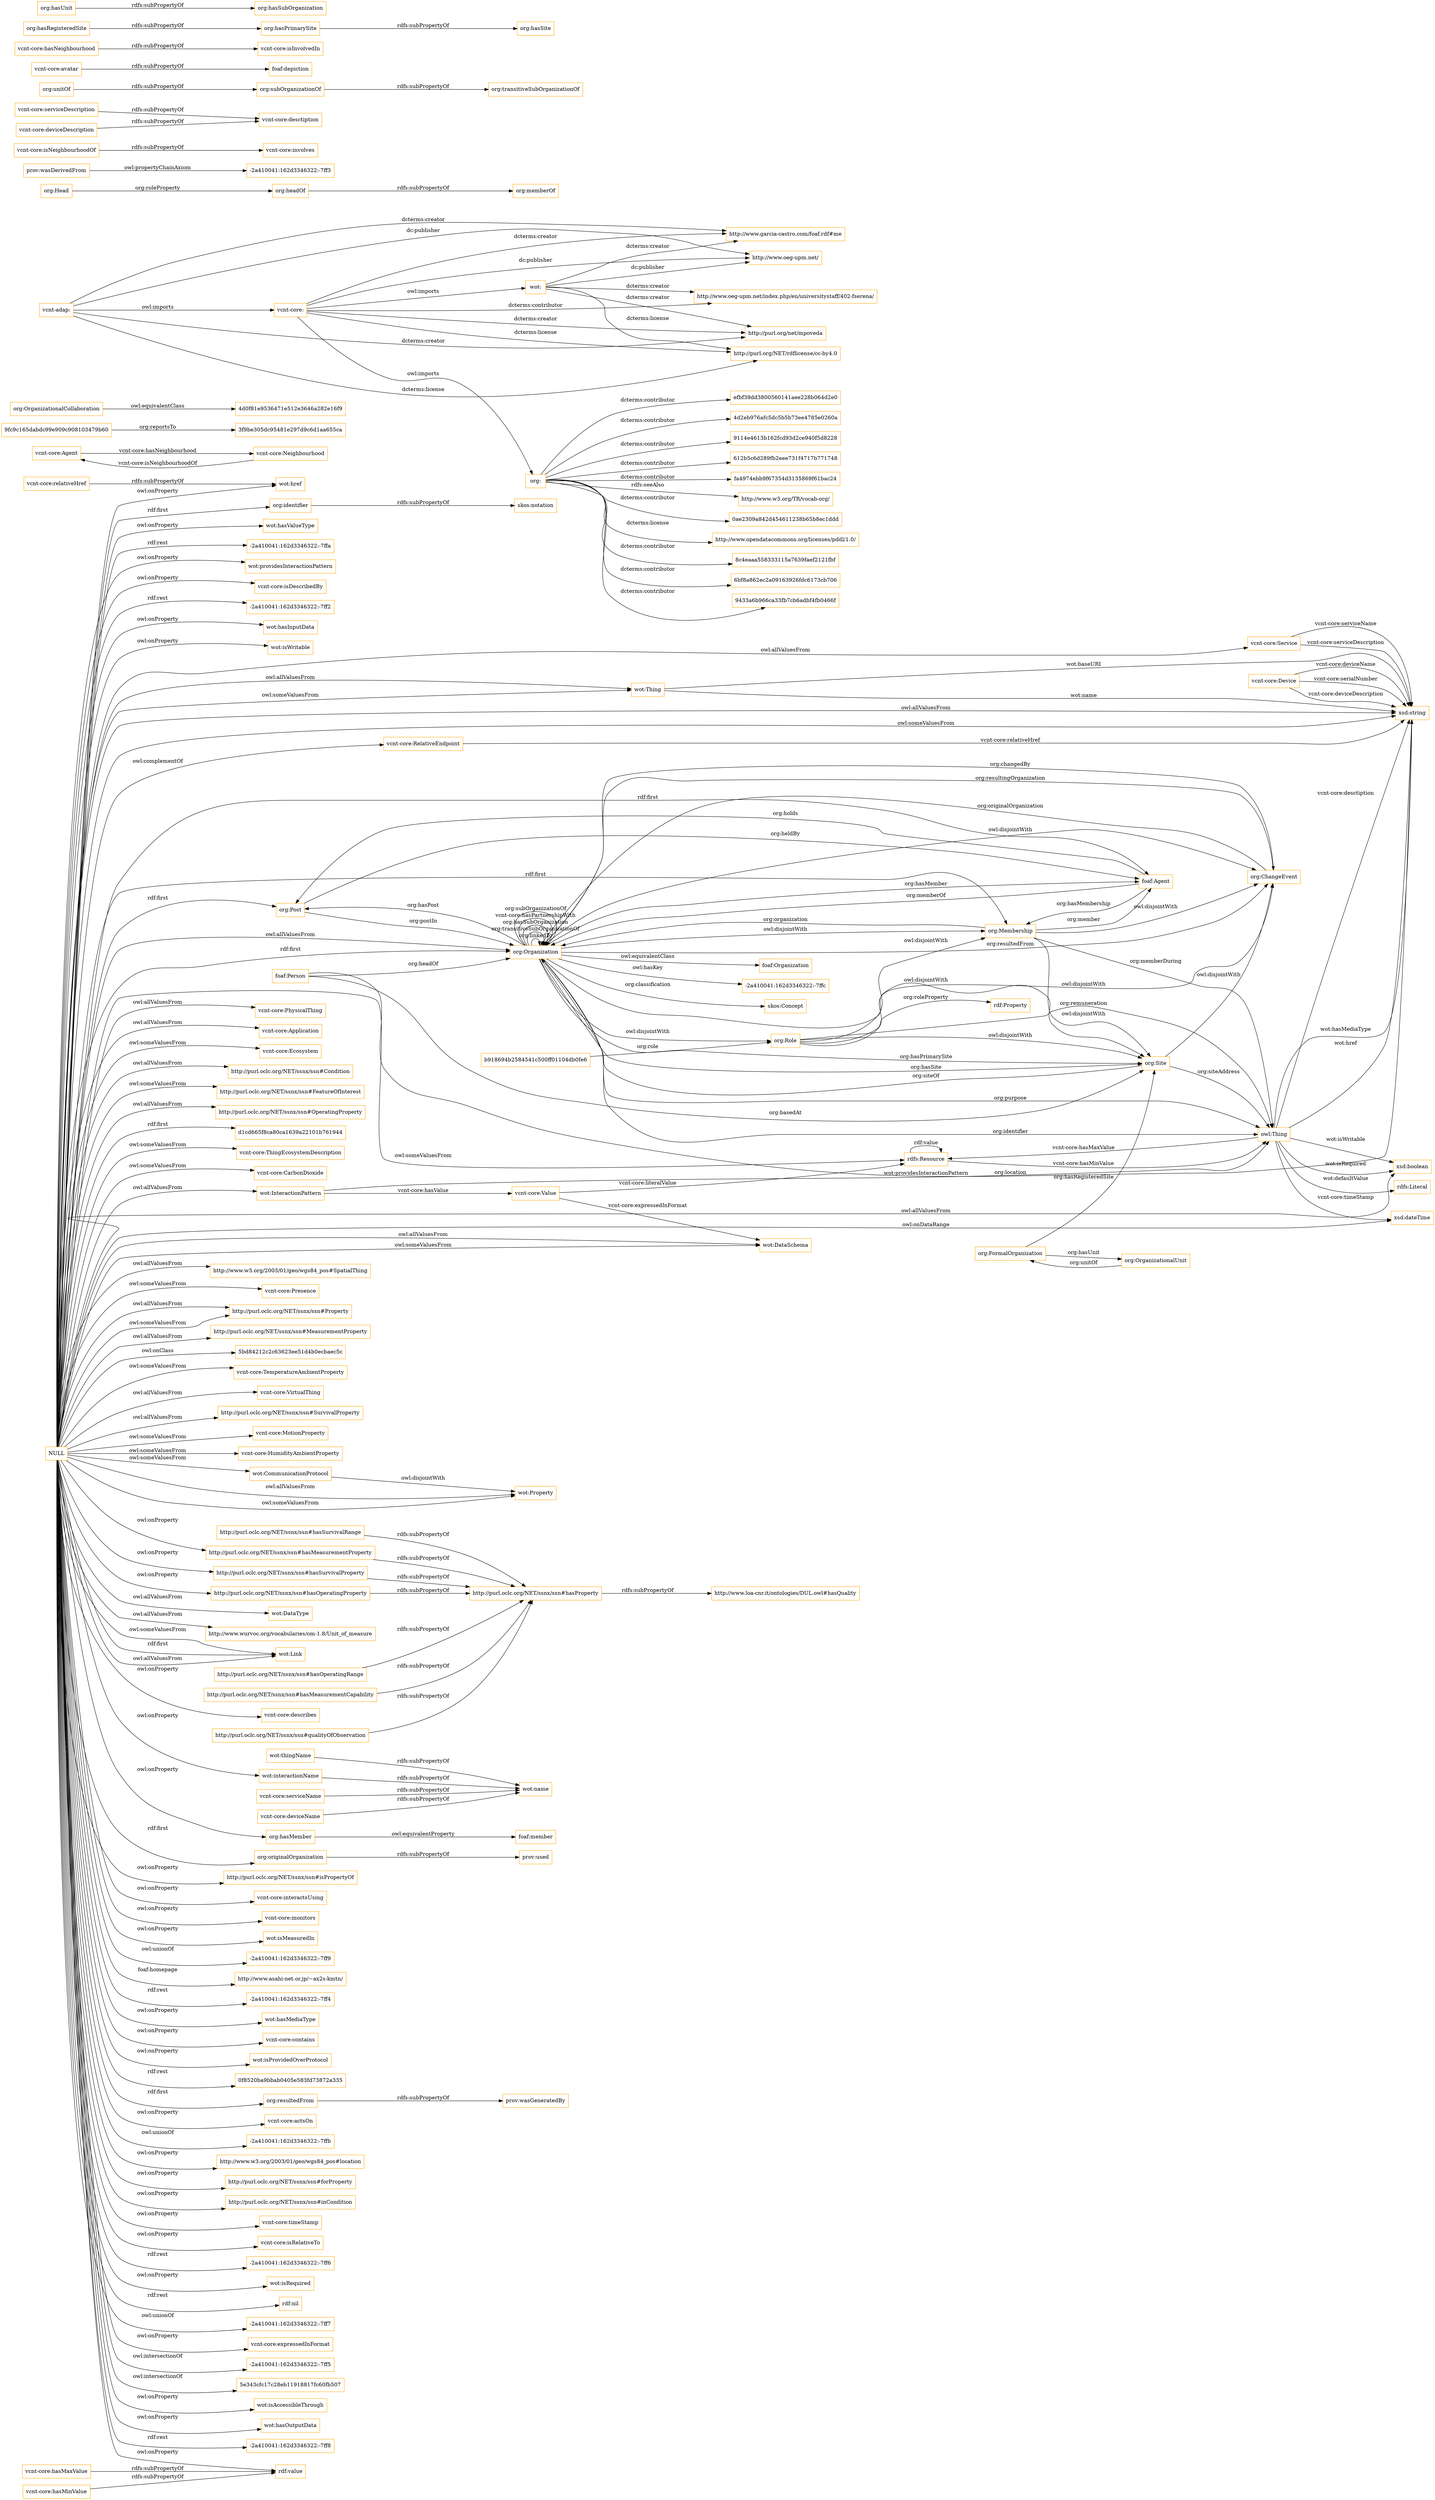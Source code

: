 digraph ar2dtool_diagram { 
rankdir=LR;
size="1501"
node [shape = rectangle, color="orange"]; "vcnt-core:Device" "vcnt-core:PhysicalThing" "vcnt-core:Application" "vcnt-core:Ecosystem" "http://purl.oclc.org/NET/ssnx/ssn#Condition" "vcnt-core:Agent" "vcnt-core:RelativeEndpoint" "vcnt-core:Neighbourhood" "http://purl.oclc.org/NET/ssnx/ssn#FeatureOfInterest" "http://purl.oclc.org/NET/ssnx/ssn#OperatingProperty" "d1cd665f8ca80ca1639a22101b761944" "vcnt-core:ThingEcosystemDescription" "vcnt-core:CarbonDioxide" "rdfs:Resource" "http://www.w3.org/2003/01/geo/wgs84_pos#SpatialThing" "vcnt-core:Value" "vcnt-core:Presence" "http://purl.oclc.org/NET/ssnx/ssn#Property" "http://purl.oclc.org/NET/ssnx/ssn#MeasurementProperty" "5bd84212c2c63623ee51d4b0ecbaec5c" "vcnt-core:TemperatureAmbientProperty" "vcnt-core:VirtualThing" "vcnt-core:Service" "http://purl.oclc.org/NET/ssnx/ssn#SurvivalProperty" "vcnt-core:MotionProperty" "vcnt-core:HumidityAmbientProperty" "9fc9c165dabdc99e909c908103479b60" "org:Post" "b918694b2584541c500ff01104db0fe6" "3f9be305dc95481e297d9c6d1aa655ca" "org:Site" "org:FormalOrganization" "4d0f81e9536471e512e3646a282e16f9" "org:OrganizationalCollaboration" "org:Organization" "org:Role" "org:OrganizationalUnit" "org:ChangeEvent" "org:Membership" "wot:CommunicationProtocol" "wot:Thing" "wot:InteractionPattern" "wot:DataType" "wot:Property" "wot:DataSchema" "http://www.wurvoc.org/vocabularies/om-1.8/Unit_of_measure" "wot:Link" ; /*classes style*/
	"vcnt-adap:" -> "http://www.garcia-castro.com/foaf.rdf#me" [ label = "dcterms:creator" ];
	"vcnt-adap:" -> "http://www.oeg-upm.net/" [ label = "dc:publisher" ];
	"vcnt-adap:" -> "http://purl.org/net/mpoveda" [ label = "dcterms:creator" ];
	"vcnt-adap:" -> "vcnt-core:" [ label = "owl:imports" ];
	"vcnt-adap:" -> "http://purl.org/NET/rdflicense/cc-by4.0" [ label = "dcterms:license" ];
	"org:Role" -> "org:ChangeEvent" [ label = "owl:disjointWith" ];
	"org:Role" -> "org:Site" [ label = "owl:disjointWith" ];
	"org:Role" -> "org:Membership" [ label = "owl:disjointWith" ];
	"vcnt-core:" -> "http://www.oeg-upm.net/index.php/en/universitystaff/402-fserena/" [ label = "dcterms:contributor" ];
	"vcnt-core:" -> "http://purl.org/NET/rdflicense/cc-by4.0" [ label = "dcterms:license" ];
	"vcnt-core:" -> "wot:" [ label = "owl:imports" ];
	"vcnt-core:" -> "http://www.garcia-castro.com/foaf.rdf#me" [ label = "dcterms:creator" ];
	"vcnt-core:" -> "http://purl.org/net/mpoveda" [ label = "dcterms:creator" ];
	"vcnt-core:" -> "http://www.oeg-upm.net/" [ label = "dc:publisher" ];
	"vcnt-core:" -> "org:" [ label = "owl:imports" ];
	"vcnt-core:relativeHref" -> "wot:href" [ label = "rdfs:subPropertyOf" ];
	"org:headOf" -> "org:memberOf" [ label = "rdfs:subPropertyOf" ];
	"prov:wasDerivedFrom" -> "-2a410041:162d3346322:-7ff3" [ label = "owl:propertyChainAxiom" ];
	"http://purl.oclc.org/NET/ssnx/ssn#hasProperty" -> "http://www.loa-cnr.it/ontologies/DUL.owl#hasQuality" [ label = "rdfs:subPropertyOf" ];
	"org:hasMember" -> "foaf:member" [ label = "owl:equivalentProperty" ];
	"org:Membership" -> "org:ChangeEvent" [ label = "owl:disjointWith" ];
	"org:Membership" -> "org:Site" [ label = "owl:disjointWith" ];
	"http://purl.oclc.org/NET/ssnx/ssn#hasOperatingRange" -> "http://purl.oclc.org/NET/ssnx/ssn#hasProperty" [ label = "rdfs:subPropertyOf" ];
	"http://purl.oclc.org/NET/ssnx/ssn#hasMeasurementCapability" -> "http://purl.oclc.org/NET/ssnx/ssn#hasProperty" [ label = "rdfs:subPropertyOf" ];
	"http://purl.oclc.org/NET/ssnx/ssn#hasMeasurementProperty" -> "http://purl.oclc.org/NET/ssnx/ssn#hasProperty" [ label = "rdfs:subPropertyOf" ];
	"org:Organization" -> "org:Role" [ label = "owl:disjointWith" ];
	"org:Organization" -> "org:ChangeEvent" [ label = "owl:disjointWith" ];
	"org:Organization" -> "foaf:Organization" [ label = "owl:equivalentClass" ];
	"org:Organization" -> "org:Membership" [ label = "owl:disjointWith" ];
	"org:Organization" -> "org:Site" [ label = "owl:disjointWith" ];
	"org:Organization" -> "-2a410041:162d3346322:-7ffc" [ label = "owl:hasKey" ];
	"vcnt-core:deviceName" -> "wot:name" [ label = "rdfs:subPropertyOf" ];
	"org:originalOrganization" -> "prov:used" [ label = "rdfs:subPropertyOf" ];
	"org:Site" -> "org:ChangeEvent" [ label = "owl:disjointWith" ];
	"http://purl.oclc.org/NET/ssnx/ssn#qualityOfObservation" -> "http://purl.oclc.org/NET/ssnx/ssn#hasProperty" [ label = "rdfs:subPropertyOf" ];
	"http://purl.oclc.org/NET/ssnx/ssn#hasSurvivalRange" -> "http://purl.oclc.org/NET/ssnx/ssn#hasProperty" [ label = "rdfs:subPropertyOf" ];
	"vcnt-core:isNeighbourhoodOf" -> "vcnt-core:involves" [ label = "rdfs:subPropertyOf" ];
	"vcnt-core:serviceDescription" -> "vcnt-core:desctiption" [ label = "rdfs:subPropertyOf" ];
	"org:subOrganizationOf" -> "org:transitiveSubOrganizationOf" [ label = "rdfs:subPropertyOf" ];
	"NULL" -> "vcnt-core:MotionProperty" [ label = "owl:someValuesFrom" ];
	"NULL" -> "rdfs:Resource" [ label = "owl:someValuesFrom" ];
	"NULL" -> "http://purl.oclc.org/NET/ssnx/ssn#isPropertyOf" [ label = "owl:onProperty" ];
	"NULL" -> "vcnt-core:TemperatureAmbientProperty" [ label = "owl:someValuesFrom" ];
	"NULL" -> "vcnt-core:interactsUsing" [ label = "owl:onProperty" ];
	"NULL" -> "wot:DataSchema" [ label = "owl:allValuesFrom" ];
	"NULL" -> "vcnt-core:monitors" [ label = "owl:onProperty" ];
	"NULL" -> "wot:isMeasuredIn" [ label = "owl:onProperty" ];
	"NULL" -> "xsd:boolean" [ label = "owl:allValuesFrom" ];
	"NULL" -> "wot:interactionName" [ label = "owl:onProperty" ];
	"NULL" -> "-2a410041:162d3346322:-7ff9" [ label = "owl:unionOf" ];
	"NULL" -> "http://www.asahi-net.or.jp/~ax2s-kmtn/" [ label = "foaf:homepage" ];
	"NULL" -> "-2a410041:162d3346322:-7ff4" [ label = "rdf:rest" ];
	"NULL" -> "wot:hasMediaType" [ label = "owl:onProperty" ];
	"NULL" -> "vcnt-core:contains" [ label = "owl:onProperty" ];
	"NULL" -> "wot:isProvidedOverProtocol" [ label = "owl:onProperty" ];
	"NULL" -> "wot:Link" [ label = "rdf:first" ];
	"NULL" -> "0f8520ba9bbab0405e583fd73872a335" [ label = "rdf:rest" ];
	"NULL" -> "org:Organization" [ label = "owl:allValuesFrom" ];
	"NULL" -> "vcnt-core:Presence" [ label = "owl:someValuesFrom" ];
	"NULL" -> "org:resultedFrom" [ label = "rdf:first" ];
	"NULL" -> "vcnt-core:Ecosystem" [ label = "owl:someValuesFrom" ];
	"NULL" -> "d1cd665f8ca80ca1639a22101b761944" [ label = "rdf:first" ];
	"NULL" -> "xsd:string" [ label = "owl:allValuesFrom" ];
	"NULL" -> "wot:DataSchema" [ label = "owl:someValuesFrom" ];
	"NULL" -> "vcnt-core:actsOn" [ label = "owl:onProperty" ];
	"NULL" -> "wot:Property" [ label = "owl:allValuesFrom" ];
	"NULL" -> "wot:Link" [ label = "owl:allValuesFrom" ];
	"NULL" -> "wot:Link" [ label = "owl:someValuesFrom" ];
	"NULL" -> "5bd84212c2c63623ee51d4b0ecbaec5c" [ label = "owl:onClass" ];
	"NULL" -> "org:hasMember" [ label = "owl:onProperty" ];
	"NULL" -> "xsd:dateTime" [ label = "owl:onDataRange" ];
	"NULL" -> "foaf:Agent" [ label = "rdf:first" ];
	"NULL" -> "-2a410041:162d3346322:-7ffb" [ label = "owl:unionOf" ];
	"NULL" -> "http://www.w3.org/2003/01/geo/wgs84_pos#location" [ label = "owl:onProperty" ];
	"NULL" -> "vcnt-core:VirtualThing" [ label = "owl:allValuesFrom" ];
	"NULL" -> "org:originalOrganization" [ label = "rdf:first" ];
	"NULL" -> "http://purl.oclc.org/NET/ssnx/ssn#forProperty" [ label = "owl:onProperty" ];
	"NULL" -> "http://purl.oclc.org/NET/ssnx/ssn#inCondition" [ label = "owl:onProperty" ];
	"NULL" -> "vcnt-core:Service" [ label = "owl:allValuesFrom" ];
	"NULL" -> "vcnt-core:timeStamp" [ label = "owl:onProperty" ];
	"NULL" -> "vcnt-core:isRelativeTo" [ label = "owl:onProperty" ];
	"NULL" -> "-2a410041:162d3346322:-7ff6" [ label = "rdf:rest" ];
	"NULL" -> "wot:isRequired" [ label = "owl:onProperty" ];
	"NULL" -> "vcnt-core:RelativeEndpoint" [ label = "owl:complementOf" ];
	"NULL" -> "vcnt-core:Application" [ label = "owl:allValuesFrom" ];
	"NULL" -> "vcnt-core:ThingEcosystemDescription" [ label = "owl:someValuesFrom" ];
	"NULL" -> "wot:href" [ label = "owl:onProperty" ];
	"NULL" -> "rdf:nil" [ label = "rdf:rest" ];
	"NULL" -> "http://www.w3.org/2003/01/geo/wgs84_pos#SpatialThing" [ label = "owl:allValuesFrom" ];
	"NULL" -> "http://purl.oclc.org/NET/ssnx/ssn#hasSurvivalProperty" [ label = "owl:onProperty" ];
	"NULL" -> "http://purl.oclc.org/NET/ssnx/ssn#hasOperatingProperty" [ label = "owl:onProperty" ];
	"NULL" -> "http://purl.oclc.org/NET/ssnx/ssn#Property" [ label = "owl:allValuesFrom" ];
	"NULL" -> "-2a410041:162d3346322:-7ff7" [ label = "owl:unionOf" ];
	"NULL" -> "vcnt-core:expressedInFormat" [ label = "owl:onProperty" ];
	"NULL" -> "-2a410041:162d3346322:-7ff5" [ label = "owl:intersectionOf" ];
	"NULL" -> "5e343cfc17c28eb11918817fc60fb507" [ label = "owl:intersectionOf" ];
	"NULL" -> "http://purl.oclc.org/NET/ssnx/ssn#FeatureOfInterest" [ label = "owl:someValuesFrom" ];
	"NULL" -> "wot:isAccessibleThrough" [ label = "owl:onProperty" ];
	"NULL" -> "wot:InteractionPattern" [ label = "owl:allValuesFrom" ];
	"NULL" -> "wot:hasOutputData" [ label = "owl:onProperty" ];
	"NULL" -> "-2a410041:162d3346322:-7ff8" [ label = "rdf:rest" ];
	"NULL" -> "vcnt-core:PhysicalThing" [ label = "owl:allValuesFrom" ];
	"NULL" -> "org:identifier" [ label = "rdf:first" ];
	"NULL" -> "http://purl.oclc.org/NET/ssnx/ssn#hasMeasurementProperty" [ label = "owl:onProperty" ];
	"NULL" -> "wot:Thing" [ label = "owl:someValuesFrom" ];
	"NULL" -> "org:Post" [ label = "rdf:first" ];
	"NULL" -> "wot:hasValueType" [ label = "owl:onProperty" ];
	"NULL" -> "rdf:value" [ label = "owl:onProperty" ];
	"NULL" -> "wot:DataType" [ label = "owl:allValuesFrom" ];
	"NULL" -> "-2a410041:162d3346322:-7ffa" [ label = "rdf:rest" ];
	"NULL" -> "http://purl.oclc.org/NET/ssnx/ssn#SurvivalProperty" [ label = "owl:allValuesFrom" ];
	"NULL" -> "vcnt-core:HumidityAmbientProperty" [ label = "owl:someValuesFrom" ];
	"NULL" -> "http://purl.oclc.org/NET/ssnx/ssn#Property" [ label = "owl:someValuesFrom" ];
	"NULL" -> "wot:providesInteractionPattern" [ label = "owl:onProperty" ];
	"NULL" -> "vcnt-core:isDescribedBy" [ label = "owl:onProperty" ];
	"NULL" -> "org:Membership" [ label = "rdf:first" ];
	"NULL" -> "-2a410041:162d3346322:-7ff2" [ label = "rdf:rest" ];
	"NULL" -> "http://purl.oclc.org/NET/ssnx/ssn#MeasurementProperty" [ label = "owl:allValuesFrom" ];
	"NULL" -> "http://www.wurvoc.org/vocabularies/om-1.8/Unit_of_measure" [ label = "owl:allValuesFrom" ];
	"NULL" -> "wot:CommunicationProtocol" [ label = "owl:someValuesFrom" ];
	"NULL" -> "wot:Thing" [ label = "owl:allValuesFrom" ];
	"NULL" -> "wot:hasInputData" [ label = "owl:onProperty" ];
	"NULL" -> "org:Organization" [ label = "rdf:first" ];
	"NULL" -> "wot:isWritable" [ label = "owl:onProperty" ];
	"NULL" -> "http://purl.oclc.org/NET/ssnx/ssn#OperatingProperty" [ label = "owl:allValuesFrom" ];
	"NULL" -> "http://purl.oclc.org/NET/ssnx/ssn#Condition" [ label = "owl:allValuesFrom" ];
	"NULL" -> "vcnt-core:describes" [ label = "owl:onProperty" ];
	"NULL" -> "wot:Property" [ label = "owl:someValuesFrom" ];
	"NULL" -> "xsd:string" [ label = "owl:someValuesFrom" ];
	"NULL" -> "vcnt-core:CarbonDioxide" [ label = "owl:someValuesFrom" ];
	"vcnt-core:avatar" -> "foaf:depiction" [ label = "rdfs:subPropertyOf" ];
	"org:resultedFrom" -> "prov:wasGeneratedBy" [ label = "rdfs:subPropertyOf" ];
	"org:Head" -> "org:headOf" [ label = "org:roleProperty" ];
	"vcnt-core:serviceName" -> "wot:name" [ label = "rdfs:subPropertyOf" ];
	"org:" -> "612b5c6d289fb2eee731f4717b771748" [ label = "dcterms:contributor" ];
	"org:" -> "fa4974ebb9f67354d3135869f61bac24" [ label = "dcterms:contributor" ];
	"org:" -> "http://www.w3.org/TR/vocab-org/" [ label = "rdfs:seeAlso" ];
	"org:" -> "0ae2309a842d454611238b65b8ec1ddd" [ label = "dcterms:contributor" ];
	"org:" -> "http://www.opendatacommons.org/licenses/pddl/1.0/" [ label = "dcterms:license" ];
	"org:" -> "8c4eaaa558333115a7639faef2121fbf" [ label = "dcterms:contributor" ];
	"org:" -> "6bf8a862ec2a09163926fdc6173cb706" [ label = "dcterms:contributor" ];
	"org:" -> "9433a6b966ca33fb7cb6adbf4fb0466f" [ label = "dcterms:contributor" ];
	"org:" -> "efbf39dd3800560141aee228b064d2e0" [ label = "dcterms:contributor" ];
	"org:" -> "4d2eb976afc5dc5b5b73ee4785e0260a" [ label = "dcterms:contributor" ];
	"org:" -> "9114e4613b162fcd93d2ce940f5d8228" [ label = "dcterms:contributor" ];
	"vcnt-core:hasMaxValue" -> "rdf:value" [ label = "rdfs:subPropertyOf" ];
	"org:OrganizationalCollaboration" -> "4d0f81e9536471e512e3646a282e16f9" [ label = "owl:equivalentClass" ];
	"wot:CommunicationProtocol" -> "wot:Property" [ label = "owl:disjointWith" ];
	"wot:interactionName" -> "wot:name" [ label = "rdfs:subPropertyOf" ];
	"vcnt-core:hasNeighbourhood" -> "vcnt-core:isInvolvedIn" [ label = "rdfs:subPropertyOf" ];
	"wot:thingName" -> "wot:name" [ label = "rdfs:subPropertyOf" ];
	"org:hasRegisteredSite" -> "org:hasPrimarySite" [ label = "rdfs:subPropertyOf" ];
	"org:hasPrimarySite" -> "org:hasSite" [ label = "rdfs:subPropertyOf" ];
	"vcnt-core:hasMinValue" -> "rdf:value" [ label = "rdfs:subPropertyOf" ];
	"org:unitOf" -> "org:subOrganizationOf" [ label = "rdfs:subPropertyOf" ];
	"org:identifier" -> "skos:notation" [ label = "rdfs:subPropertyOf" ];
	"http://purl.oclc.org/NET/ssnx/ssn#hasOperatingProperty" -> "http://purl.oclc.org/NET/ssnx/ssn#hasProperty" [ label = "rdfs:subPropertyOf" ];
	"http://purl.oclc.org/NET/ssnx/ssn#hasSurvivalProperty" -> "http://purl.oclc.org/NET/ssnx/ssn#hasProperty" [ label = "rdfs:subPropertyOf" ];
	"vcnt-core:deviceDescription" -> "vcnt-core:desctiption" [ label = "rdfs:subPropertyOf" ];
	"wot:" -> "http://www.oeg-upm.net/" [ label = "dc:publisher" ];
	"wot:" -> "http://purl.org/net/mpoveda" [ label = "dcterms:creator" ];
	"wot:" -> "http://www.oeg-upm.net/index.php/en/universitystaff/402-fserena/" [ label = "dcterms:creator" ];
	"wot:" -> "http://www.garcia-castro.com/foaf.rdf#me" [ label = "dcterms:creator" ];
	"wot:" -> "http://purl.org/NET/rdflicense/cc-by4.0" [ label = "dcterms:license" ];
	"org:hasUnit" -> "org:hasSubOrganization" [ label = "rdfs:subPropertyOf" ];
	"vcnt-core:Device" -> "xsd:string" [ label = "vcnt-core:serialNumber" ];
	"owl:Thing" -> "xsd:dateTime" [ label = "vcnt-core:timeStamp" ];
	"rdfs:Resource" -> "rdfs:Resource" [ label = "rdf:value" ];
	"org:Site" -> "owl:Thing" [ label = "org:siteAddress" ];
	"org:FormalOrganization" -> "org:OrganizationalUnit" [ label = "org:hasUnit" ];
	"foaf:Agent" -> "org:Organization" [ label = "org:memberOf" ];
	"org:Organization" -> "owl:Thing" [ label = "org:identifier" ];
	"foaf:Person" -> "org:Organization" [ label = "org:headOf" ];
	"foaf:Agent" -> "org:Membership" [ label = "org:hasMembership" ];
	"vcnt-core:RelativeEndpoint" -> "xsd:string" [ label = "vcnt-core:relativeHref" ];
	"vcnt-core:Device" -> "xsd:string" [ label = "vcnt-core:deviceDescription" ];
	"vcnt-core:Neighbourhood" -> "vcnt-core:Agent" [ label = "vcnt-core:isNeighbourhoodOf" ];
	"org:Membership" -> "owl:Thing" [ label = "org:memberDuring" ];
	"rdfs:Resource" -> "owl:Thing" [ label = "vcnt-core:hasMinValue" ];
	"org:Organization" -> "org:Site" [ label = "org:hasPrimarySite" ];
	"org:Organization" -> "org:Organization" [ label = "org:linkedTo" ];
	"wot:Thing" -> "xsd:string" [ label = "wot:name" ];
	"org:Membership" -> "foaf:Agent" [ label = "org:member" ];
	"foaf:Person" -> "org:Site" [ label = "org:basedAt" ];
	"org:Role" -> "owl:Thing" [ label = "org:remuneration" ];
	"org:OrganizationalUnit" -> "org:FormalOrganization" [ label = "org:unitOf" ];
	"owl:Thing" -> "rdfs:Resource" [ label = "vcnt-core:hasMaxValue" ];
	"org:Role" -> "rdf:Property" [ label = "org:roleProperty" ];
	"vcnt-core:Value" -> "rdfs:Resource" [ label = "vcnt-core:literalValue" ];
	"org:Organization" -> "owl:Thing" [ label = "org:purpose" ];
	"owl:Thing" -> "xsd:boolean" [ label = "wot:isWritable" ];
	"vcnt-core:Agent" -> "vcnt-core:Neighbourhood" [ label = "vcnt-core:hasNeighbourhood" ];
	"foaf:Agent" -> "org:Post" [ label = "org:holds" ];
	"owl:Thing" -> "xsd:string" [ label = "wot:href" ];
	"vcnt-core:Service" -> "xsd:string" [ label = "vcnt-core:serviceName" ];
	"wot:InteractionPattern" -> "vcnt-core:Value" [ label = "vcnt-core:hasValue" ];
	"org:FormalOrganization" -> "org:Site" [ label = "org:hasRegisteredSite" ];
	"org:Post" -> "org:Organization" [ label = "org:postIn" ];
	"org:Organization" -> "org:Site" [ label = "org:hasSite" ];
	"org:ChangeEvent" -> "org:Organization" [ label = "org:resultingOrganization" ];
	"owl:Thing" -> "rdfs:Literal" [ label = "wot:defaultValue" ];
	"wot:Thing" -> "xsd:string" [ label = "wot:baseURI" ];
	"9fc9c165dabdc99e909c908103479b60" -> "3f9be305dc95481e297d9c6d1aa655ca" [ label = "org:reportsTo" ];
	"wot:InteractionPattern" -> "owl:Thing" [ label = "wot:providesInteractionPattern" ];
	"org:Organization" -> "skos:Concept" [ label = "org:classification" ];
	"vcnt-core:Device" -> "xsd:string" [ label = "vcnt-core:deviceName" ];
	"org:Organization" -> "org:Post" [ label = "org:hasPost" ];
	"owl:Thing" -> "xsd:boolean" [ label = "wot:isRequired" ];
	"org:Membership" -> "org:Organization" [ label = "org:organization" ];
	"vcnt-core:Value" -> "wot:DataSchema" [ label = "vcnt-core:expressedInFormat" ];
	"org:ChangeEvent" -> "org:Organization" [ label = "org:originalOrganization" ];
	"org:Organization" -> "org:ChangeEvent" [ label = "org:resultedFrom" ];
	"b918694b2584541c500ff01104db0fe6" -> "org:Role" [ label = "org:role" ];
	"org:Site" -> "org:Organization" [ label = "org:siteOf" ];
	"org:Organization" -> "foaf:Agent" [ label = "org:hasMember" ];
	"org:Organization" -> "org:Organization" [ label = "org:transitiveSubOrganizationOf" ];
	"org:Organization" -> "org:Organization" [ label = "org:hasSubOrganization" ];
	"owl:Thing" -> "xsd:string" [ label = "vcnt-core:desctiption" ];
	"org:Organization" -> "org:Organization" [ label = "vcnt-core:hasPartnershipWith" ];
	"foaf:Person" -> "xsd:string" [ label = "org:location" ];
	"owl:Thing" -> "xsd:string" [ label = "wot:hasMediaType" ];
	"org:Organization" -> "org:ChangeEvent" [ label = "org:changedBy" ];
	"vcnt-core:Service" -> "xsd:string" [ label = "vcnt-core:serviceDescription" ];
	"org:Post" -> "foaf:Agent" [ label = "org:heldBy" ];
	"org:Organization" -> "org:Organization" [ label = "org:subOrganizationOf" ];

}
